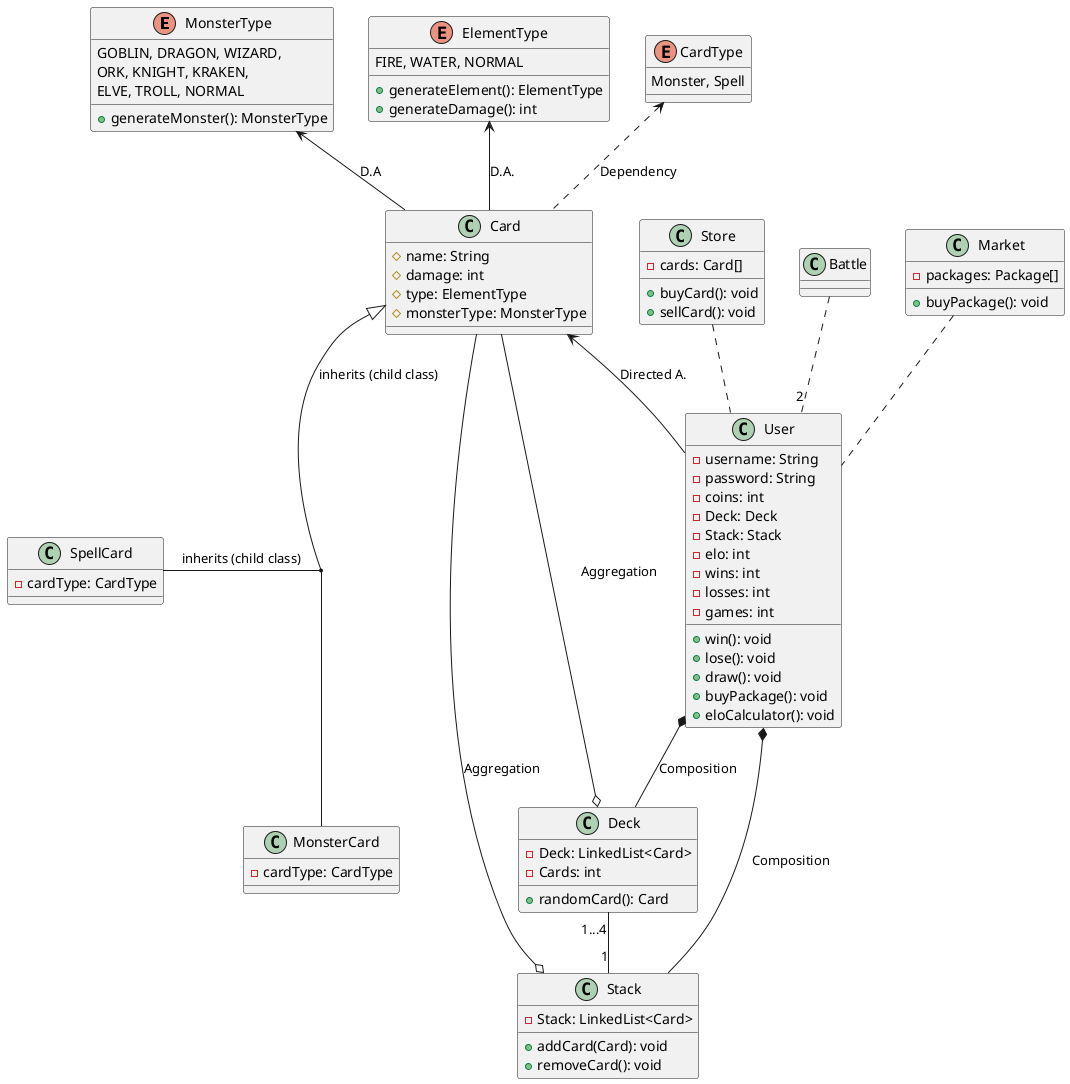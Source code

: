 @startuml
'https://plantuml.com/class-diagram
MonsterType <-- Card: D.A
ElementType <-- Card: D.A.
User *-- Deck: Composition
Card <-- User: Directed A.
User *-- Stack: Composition
Stack o-- Card: Aggregation
CardType <.. Card: Dependency
Card <|-- MonsterCard: inherits (child class)
SpellCard -- (Card,MonsterCard): inherits (child class)
Deck o-- Card: Aggregation
Deck "1...4"-- "1" Stack
Market .. User
Store .. User
Battle .. "2" User


class User {

    -username: String
    -password: String
    -coins: int
    -Deck: Deck
    -Stack: Stack
    -elo: int
    -wins: int
    -losses: int
    -games: int
    +win(): void
    +lose(): void
    +draw(): void
    +buyPackage(): void
    +eloCalculator(): void

}

class Market {

    -packages: Package[]

    +buyPackage(): void


}
class Store {
    -cards: Card[]

    +buyCard(): void
    +sellCard(): void
}
class Deck {

    -Deck: LinkedList<Card>
    -Cards: int
    +randomCard(): Card


}
class Card {

    #name: String
    #damage: int
    #type: ElementType
    #monsterType: MonsterType

}
class MonsterCard {
    -cardType: CardType
}

class SpellCard {
    -cardType: CardType
}
enum CardType {

    Monster, Spell

}
 class Stack {

    -Stack: LinkedList<Card>
    +addCard(Card): void
    +removeCard(): void


}

enum ElementType {

    FIRE, WATER, NORMAL
    +generateElement(): ElementType
    +generateDamage(): int

}

enum MonsterType {

    GOBLIN, DRAGON, WIZARD,
    ORK, KNIGHT, KRAKEN,
    ELVE, TROLL, NORMAL

    +generateMonster(): MonsterType


}

class Battle{


}

@enduml